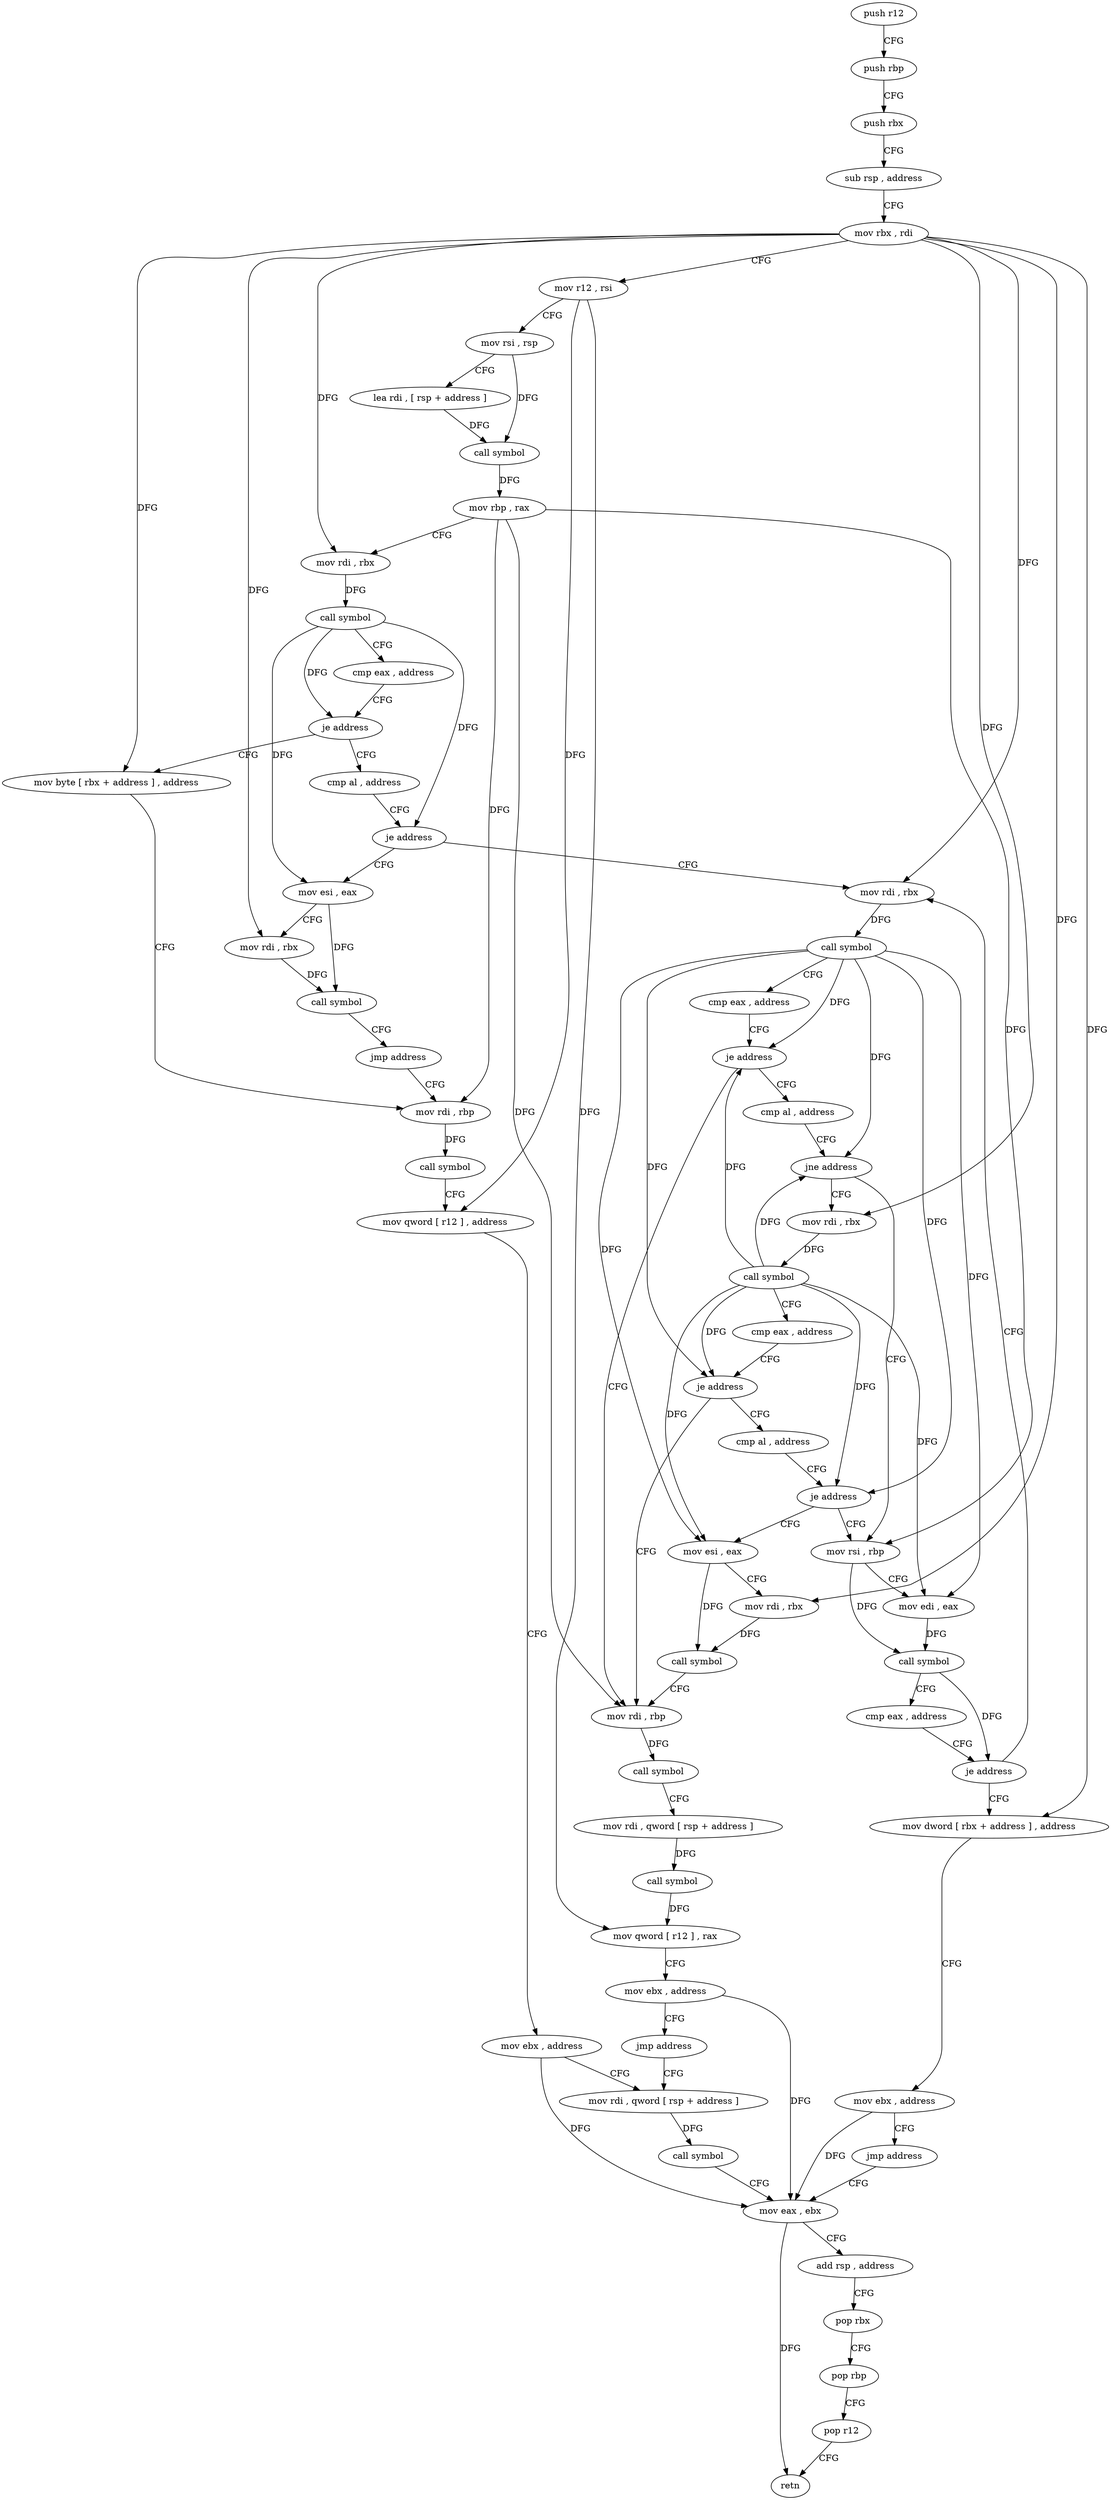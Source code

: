 digraph "func" {
"103464" [label = "push r12" ]
"103466" [label = "push rbp" ]
"103467" [label = "push rbx" ]
"103468" [label = "sub rsp , address" ]
"103472" [label = "mov rbx , rdi" ]
"103475" [label = "mov r12 , rsi" ]
"103478" [label = "mov rsi , rsp" ]
"103481" [label = "lea rdi , [ rsp + address ]" ]
"103486" [label = "call symbol" ]
"103491" [label = "mov rbp , rax" ]
"103494" [label = "mov rdi , rbx" ]
"103497" [label = "call symbol" ]
"103502" [label = "cmp eax , address" ]
"103505" [label = "je address" ]
"103523" [label = "mov byte [ rbx + address ] , address" ]
"103507" [label = "cmp al , address" ]
"103527" [label = "mov rdi , rbp" ]
"103509" [label = "je address" ]
"103584" [label = "mov rdi , rbx" ]
"103511" [label = "mov esi , eax" ]
"103587" [label = "call symbol" ]
"103592" [label = "cmp eax , address" ]
"103595" [label = "je address" ]
"103628" [label = "mov rdi , rbp" ]
"103597" [label = "cmp al , address" ]
"103513" [label = "mov rdi , rbx" ]
"103516" [label = "call symbol" ]
"103521" [label = "jmp address" ]
"103631" [label = "call symbol" ]
"103636" [label = "mov rdi , qword [ rsp + address ]" ]
"103641" [label = "call symbol" ]
"103646" [label = "mov qword [ r12 ] , rax" ]
"103650" [label = "mov ebx , address" ]
"103655" [label = "jmp address" ]
"103548" [label = "mov rdi , qword [ rsp + address ]" ]
"103599" [label = "jne address" ]
"103569" [label = "mov rsi , rbp" ]
"103601" [label = "mov rdi , rbx" ]
"103530" [label = "call symbol" ]
"103535" [label = "mov qword [ r12 ] , address" ]
"103543" [label = "mov ebx , address" ]
"103553" [label = "call symbol" ]
"103558" [label = "mov eax , ebx" ]
"103572" [label = "mov edi , eax" ]
"103574" [label = "call symbol" ]
"103579" [label = "cmp eax , address" ]
"103582" [label = "je address" ]
"103657" [label = "mov dword [ rbx + address ] , address" ]
"103604" [label = "call symbol" ]
"103609" [label = "cmp eax , address" ]
"103612" [label = "je address" ]
"103614" [label = "cmp al , address" ]
"103664" [label = "mov ebx , address" ]
"103669" [label = "jmp address" ]
"103616" [label = "je address" ]
"103618" [label = "mov esi , eax" ]
"103560" [label = "add rsp , address" ]
"103564" [label = "pop rbx" ]
"103565" [label = "pop rbp" ]
"103566" [label = "pop r12" ]
"103568" [label = "retn" ]
"103620" [label = "mov rdi , rbx" ]
"103623" [label = "call symbol" ]
"103464" -> "103466" [ label = "CFG" ]
"103466" -> "103467" [ label = "CFG" ]
"103467" -> "103468" [ label = "CFG" ]
"103468" -> "103472" [ label = "CFG" ]
"103472" -> "103475" [ label = "CFG" ]
"103472" -> "103494" [ label = "DFG" ]
"103472" -> "103523" [ label = "DFG" ]
"103472" -> "103584" [ label = "DFG" ]
"103472" -> "103513" [ label = "DFG" ]
"103472" -> "103601" [ label = "DFG" ]
"103472" -> "103657" [ label = "DFG" ]
"103472" -> "103620" [ label = "DFG" ]
"103475" -> "103478" [ label = "CFG" ]
"103475" -> "103535" [ label = "DFG" ]
"103475" -> "103646" [ label = "DFG" ]
"103478" -> "103481" [ label = "CFG" ]
"103478" -> "103486" [ label = "DFG" ]
"103481" -> "103486" [ label = "DFG" ]
"103486" -> "103491" [ label = "DFG" ]
"103491" -> "103494" [ label = "CFG" ]
"103491" -> "103527" [ label = "DFG" ]
"103491" -> "103628" [ label = "DFG" ]
"103491" -> "103569" [ label = "DFG" ]
"103494" -> "103497" [ label = "DFG" ]
"103497" -> "103502" [ label = "CFG" ]
"103497" -> "103505" [ label = "DFG" ]
"103497" -> "103509" [ label = "DFG" ]
"103497" -> "103511" [ label = "DFG" ]
"103502" -> "103505" [ label = "CFG" ]
"103505" -> "103523" [ label = "CFG" ]
"103505" -> "103507" [ label = "CFG" ]
"103523" -> "103527" [ label = "CFG" ]
"103507" -> "103509" [ label = "CFG" ]
"103527" -> "103530" [ label = "DFG" ]
"103509" -> "103584" [ label = "CFG" ]
"103509" -> "103511" [ label = "CFG" ]
"103584" -> "103587" [ label = "DFG" ]
"103511" -> "103513" [ label = "CFG" ]
"103511" -> "103516" [ label = "DFG" ]
"103587" -> "103592" [ label = "CFG" ]
"103587" -> "103595" [ label = "DFG" ]
"103587" -> "103599" [ label = "DFG" ]
"103587" -> "103572" [ label = "DFG" ]
"103587" -> "103612" [ label = "DFG" ]
"103587" -> "103616" [ label = "DFG" ]
"103587" -> "103618" [ label = "DFG" ]
"103592" -> "103595" [ label = "CFG" ]
"103595" -> "103628" [ label = "CFG" ]
"103595" -> "103597" [ label = "CFG" ]
"103628" -> "103631" [ label = "DFG" ]
"103597" -> "103599" [ label = "CFG" ]
"103513" -> "103516" [ label = "DFG" ]
"103516" -> "103521" [ label = "CFG" ]
"103521" -> "103527" [ label = "CFG" ]
"103631" -> "103636" [ label = "CFG" ]
"103636" -> "103641" [ label = "DFG" ]
"103641" -> "103646" [ label = "DFG" ]
"103646" -> "103650" [ label = "CFG" ]
"103650" -> "103655" [ label = "CFG" ]
"103650" -> "103558" [ label = "DFG" ]
"103655" -> "103548" [ label = "CFG" ]
"103548" -> "103553" [ label = "DFG" ]
"103599" -> "103569" [ label = "CFG" ]
"103599" -> "103601" [ label = "CFG" ]
"103569" -> "103572" [ label = "CFG" ]
"103569" -> "103574" [ label = "DFG" ]
"103601" -> "103604" [ label = "DFG" ]
"103530" -> "103535" [ label = "CFG" ]
"103535" -> "103543" [ label = "CFG" ]
"103543" -> "103548" [ label = "CFG" ]
"103543" -> "103558" [ label = "DFG" ]
"103553" -> "103558" [ label = "CFG" ]
"103558" -> "103560" [ label = "CFG" ]
"103558" -> "103568" [ label = "DFG" ]
"103572" -> "103574" [ label = "DFG" ]
"103574" -> "103579" [ label = "CFG" ]
"103574" -> "103582" [ label = "DFG" ]
"103579" -> "103582" [ label = "CFG" ]
"103582" -> "103657" [ label = "CFG" ]
"103582" -> "103584" [ label = "CFG" ]
"103657" -> "103664" [ label = "CFG" ]
"103604" -> "103609" [ label = "CFG" ]
"103604" -> "103595" [ label = "DFG" ]
"103604" -> "103599" [ label = "DFG" ]
"103604" -> "103572" [ label = "DFG" ]
"103604" -> "103612" [ label = "DFG" ]
"103604" -> "103616" [ label = "DFG" ]
"103604" -> "103618" [ label = "DFG" ]
"103609" -> "103612" [ label = "CFG" ]
"103612" -> "103628" [ label = "CFG" ]
"103612" -> "103614" [ label = "CFG" ]
"103614" -> "103616" [ label = "CFG" ]
"103664" -> "103669" [ label = "CFG" ]
"103664" -> "103558" [ label = "DFG" ]
"103669" -> "103558" [ label = "CFG" ]
"103616" -> "103569" [ label = "CFG" ]
"103616" -> "103618" [ label = "CFG" ]
"103618" -> "103620" [ label = "CFG" ]
"103618" -> "103623" [ label = "DFG" ]
"103560" -> "103564" [ label = "CFG" ]
"103564" -> "103565" [ label = "CFG" ]
"103565" -> "103566" [ label = "CFG" ]
"103566" -> "103568" [ label = "CFG" ]
"103620" -> "103623" [ label = "DFG" ]
"103623" -> "103628" [ label = "CFG" ]
}
